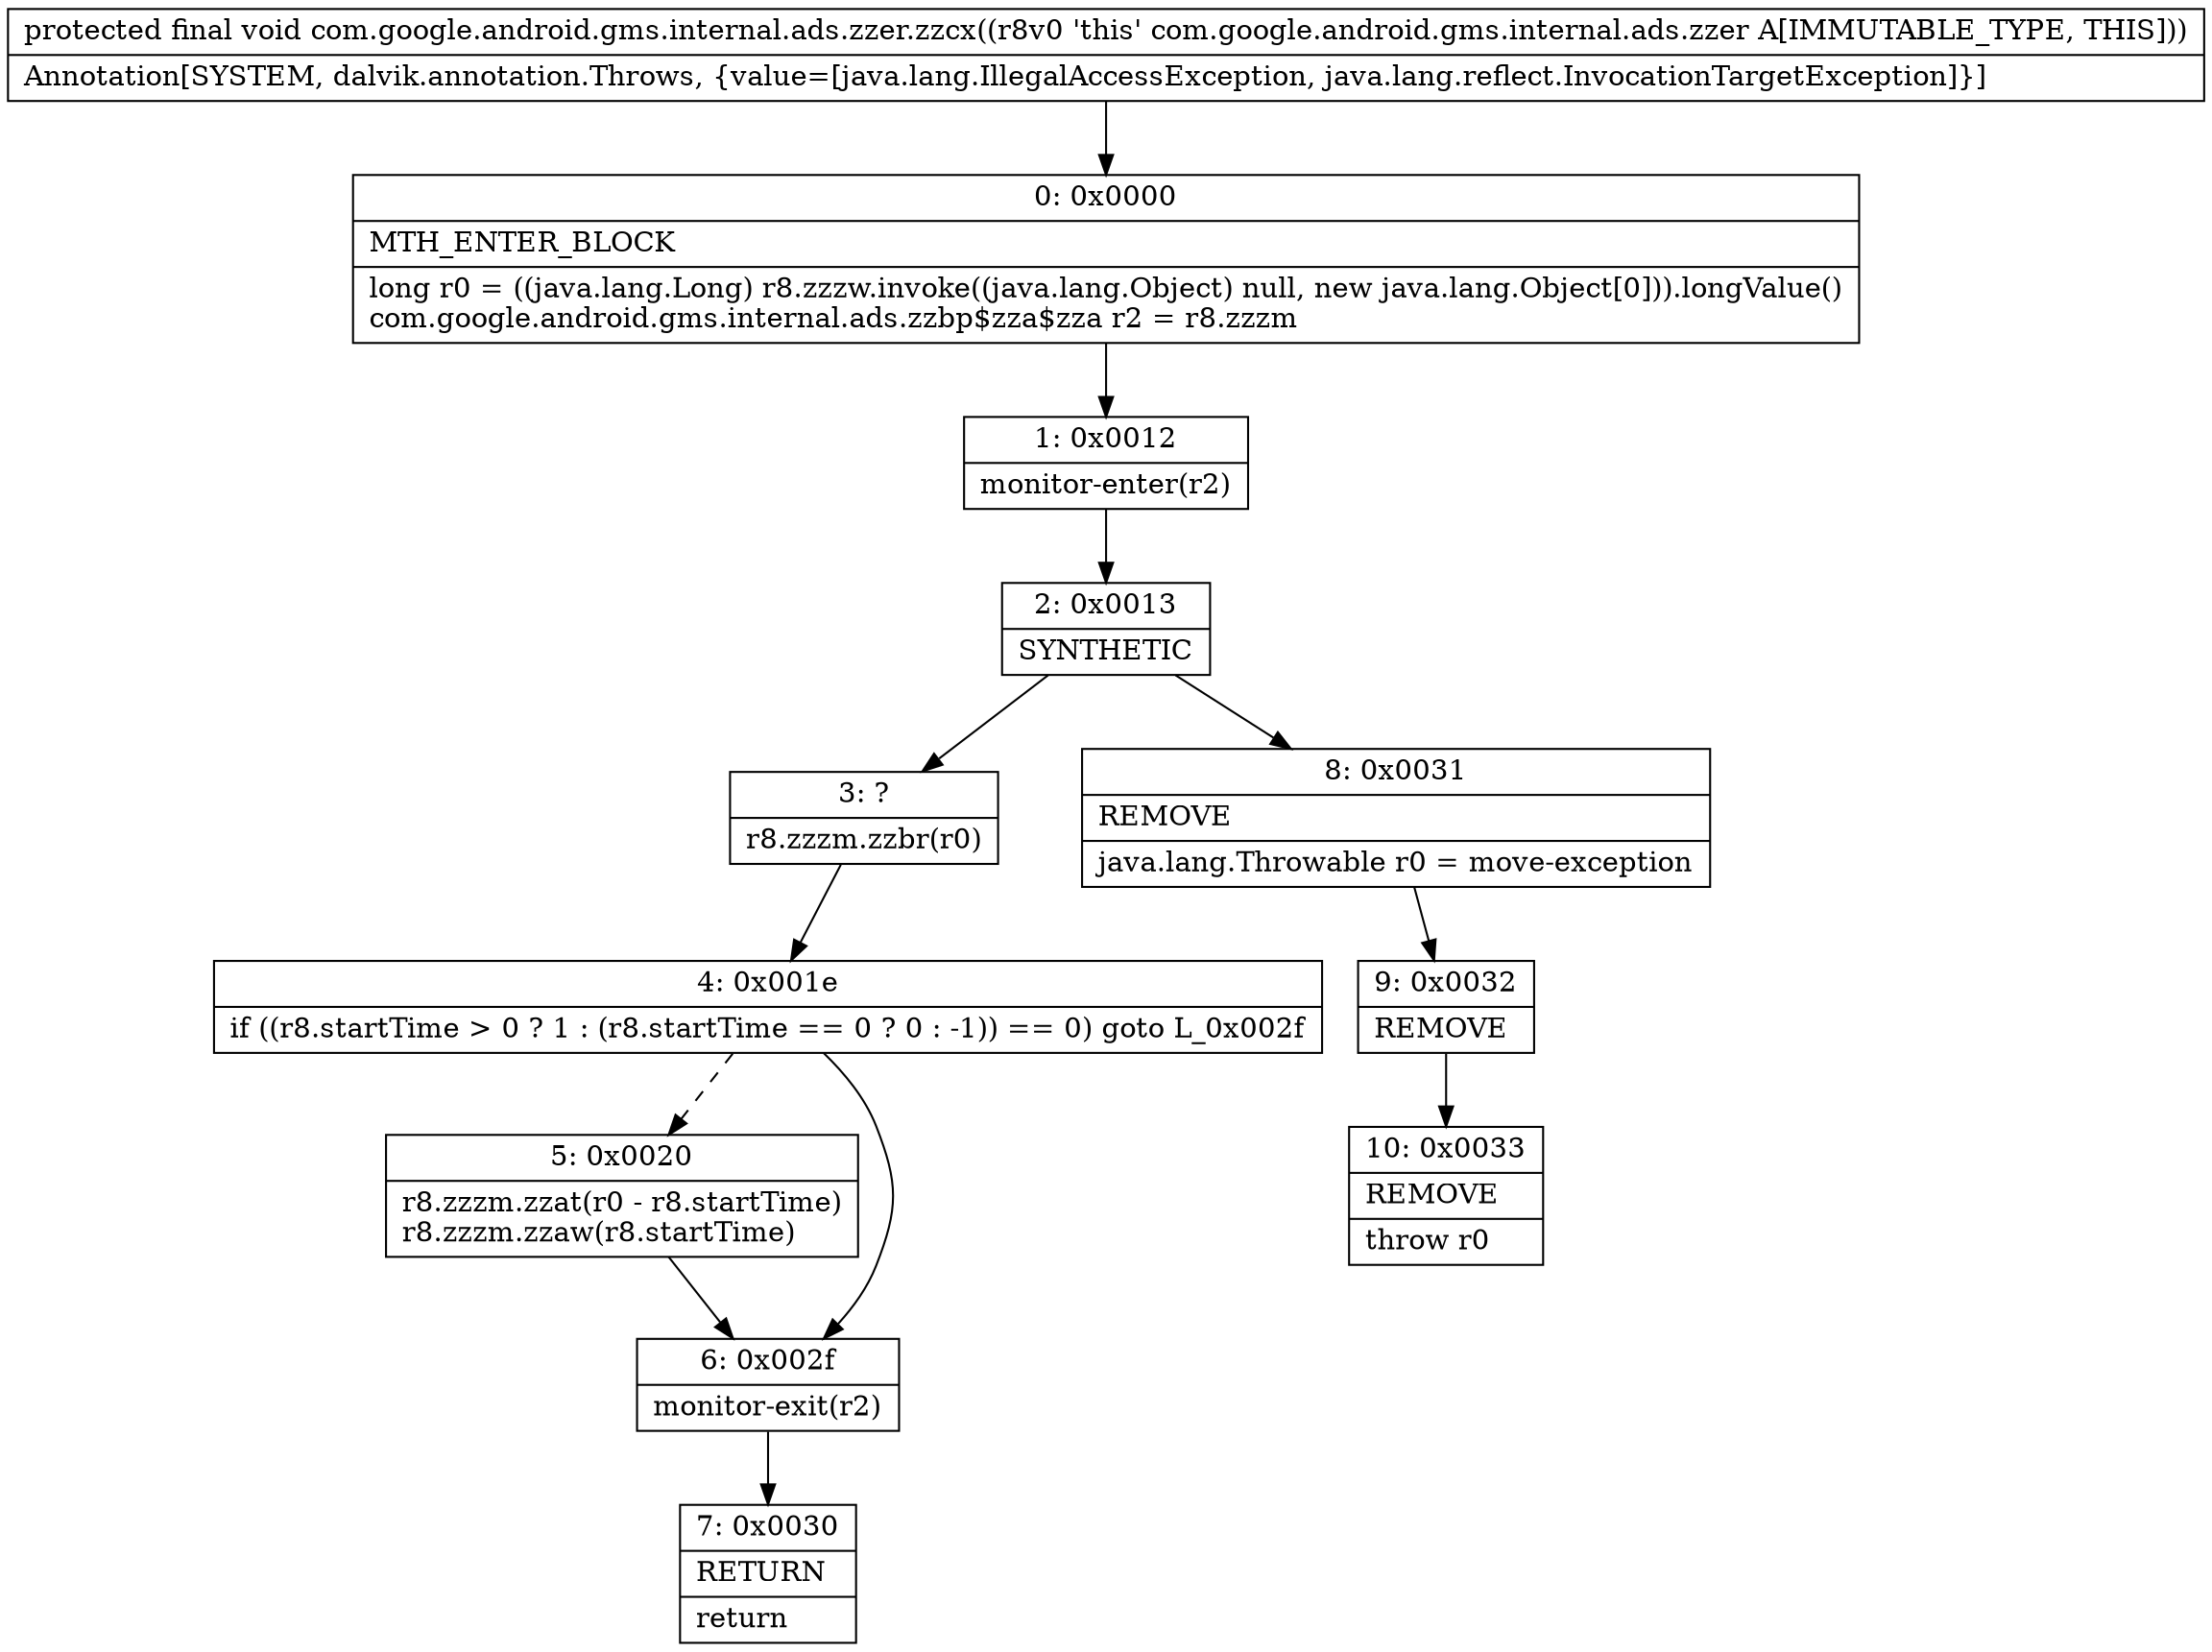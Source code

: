 digraph "CFG forcom.google.android.gms.internal.ads.zzer.zzcx()V" {
Node_0 [shape=record,label="{0\:\ 0x0000|MTH_ENTER_BLOCK\l|long r0 = ((java.lang.Long) r8.zzzw.invoke((java.lang.Object) null, new java.lang.Object[0])).longValue()\lcom.google.android.gms.internal.ads.zzbp$zza$zza r2 = r8.zzzm\l}"];
Node_1 [shape=record,label="{1\:\ 0x0012|monitor\-enter(r2)\l}"];
Node_2 [shape=record,label="{2\:\ 0x0013|SYNTHETIC\l}"];
Node_3 [shape=record,label="{3\:\ ?|r8.zzzm.zzbr(r0)\l}"];
Node_4 [shape=record,label="{4\:\ 0x001e|if ((r8.startTime \> 0 ? 1 : (r8.startTime == 0 ? 0 : \-1)) == 0) goto L_0x002f\l}"];
Node_5 [shape=record,label="{5\:\ 0x0020|r8.zzzm.zzat(r0 \- r8.startTime)\lr8.zzzm.zzaw(r8.startTime)\l}"];
Node_6 [shape=record,label="{6\:\ 0x002f|monitor\-exit(r2)\l}"];
Node_7 [shape=record,label="{7\:\ 0x0030|RETURN\l|return\l}"];
Node_8 [shape=record,label="{8\:\ 0x0031|REMOVE\l|java.lang.Throwable r0 = move\-exception\l}"];
Node_9 [shape=record,label="{9\:\ 0x0032|REMOVE\l}"];
Node_10 [shape=record,label="{10\:\ 0x0033|REMOVE\l|throw r0\l}"];
MethodNode[shape=record,label="{protected final void com.google.android.gms.internal.ads.zzer.zzcx((r8v0 'this' com.google.android.gms.internal.ads.zzer A[IMMUTABLE_TYPE, THIS]))  | Annotation[SYSTEM, dalvik.annotation.Throws, \{value=[java.lang.IllegalAccessException, java.lang.reflect.InvocationTargetException]\}]\l}"];
MethodNode -> Node_0;
Node_0 -> Node_1;
Node_1 -> Node_2;
Node_2 -> Node_3;
Node_2 -> Node_8;
Node_3 -> Node_4;
Node_4 -> Node_5[style=dashed];
Node_4 -> Node_6;
Node_5 -> Node_6;
Node_6 -> Node_7;
Node_8 -> Node_9;
Node_9 -> Node_10;
}

